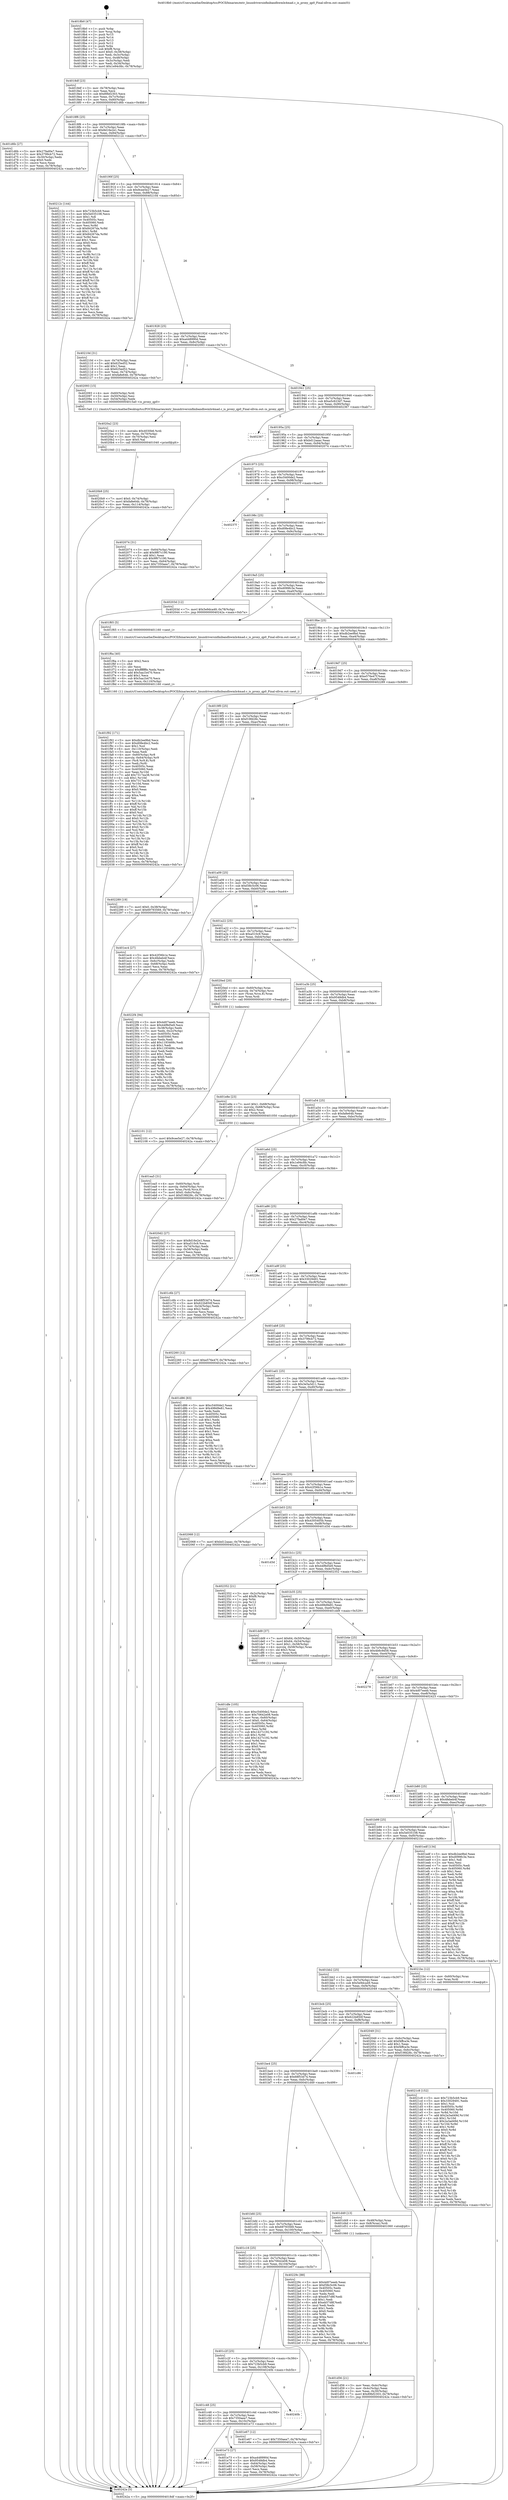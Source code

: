 digraph "0x4018b0" {
  label = "0x4018b0 (/mnt/c/Users/mathe/Desktop/tcc/POCII/binaries/extr_linuxdriversinfinibandhwmlx4mad.c_is_proxy_qp0_Final-ollvm.out::main(0))"
  labelloc = "t"
  node[shape=record]

  Entry [label="",width=0.3,height=0.3,shape=circle,fillcolor=black,style=filled]
  "0x4018df" [label="{
     0x4018df [23]\l
     | [instrs]\l
     &nbsp;&nbsp;0x4018df \<+3\>: mov -0x78(%rbp),%eax\l
     &nbsp;&nbsp;0x4018e2 \<+2\>: mov %eax,%ecx\l
     &nbsp;&nbsp;0x4018e4 \<+6\>: sub $0x89bf2303,%ecx\l
     &nbsp;&nbsp;0x4018ea \<+3\>: mov %eax,-0x7c(%rbp)\l
     &nbsp;&nbsp;0x4018ed \<+3\>: mov %ecx,-0x80(%rbp)\l
     &nbsp;&nbsp;0x4018f0 \<+6\>: je 0000000000401d6b \<main+0x4bb\>\l
  }"]
  "0x401d6b" [label="{
     0x401d6b [27]\l
     | [instrs]\l
     &nbsp;&nbsp;0x401d6b \<+5\>: mov $0x27fad0e7,%eax\l
     &nbsp;&nbsp;0x401d70 \<+5\>: mov $0x3799cb72,%ecx\l
     &nbsp;&nbsp;0x401d75 \<+3\>: mov -0x30(%rbp),%edx\l
     &nbsp;&nbsp;0x401d78 \<+3\>: cmp $0x0,%edx\l
     &nbsp;&nbsp;0x401d7b \<+3\>: cmove %ecx,%eax\l
     &nbsp;&nbsp;0x401d7e \<+3\>: mov %eax,-0x78(%rbp)\l
     &nbsp;&nbsp;0x401d81 \<+5\>: jmp 000000000040242a \<main+0xb7a\>\l
  }"]
  "0x4018f6" [label="{
     0x4018f6 [25]\l
     | [instrs]\l
     &nbsp;&nbsp;0x4018f6 \<+5\>: jmp 00000000004018fb \<main+0x4b\>\l
     &nbsp;&nbsp;0x4018fb \<+3\>: mov -0x7c(%rbp),%eax\l
     &nbsp;&nbsp;0x4018fe \<+5\>: sub $0x8d16e2e1,%eax\l
     &nbsp;&nbsp;0x401903 \<+6\>: mov %eax,-0x84(%rbp)\l
     &nbsp;&nbsp;0x401909 \<+6\>: je 000000000040212c \<main+0x87c\>\l
  }"]
  Exit [label="",width=0.3,height=0.3,shape=circle,fillcolor=black,style=filled,peripheries=2]
  "0x40212c" [label="{
     0x40212c [144]\l
     | [instrs]\l
     &nbsp;&nbsp;0x40212c \<+5\>: mov $0x723b5cb9,%eax\l
     &nbsp;&nbsp;0x402131 \<+5\>: mov $0x5e035108,%ecx\l
     &nbsp;&nbsp;0x402136 \<+2\>: mov $0x1,%dl\l
     &nbsp;&nbsp;0x402138 \<+7\>: mov 0x40505c,%esi\l
     &nbsp;&nbsp;0x40213f \<+7\>: mov 0x405060,%edi\l
     &nbsp;&nbsp;0x402146 \<+3\>: mov %esi,%r8d\l
     &nbsp;&nbsp;0x402149 \<+7\>: sub $0x84267da,%r8d\l
     &nbsp;&nbsp;0x402150 \<+4\>: sub $0x1,%r8d\l
     &nbsp;&nbsp;0x402154 \<+7\>: add $0x84267da,%r8d\l
     &nbsp;&nbsp;0x40215b \<+4\>: imul %r8d,%esi\l
     &nbsp;&nbsp;0x40215f \<+3\>: and $0x1,%esi\l
     &nbsp;&nbsp;0x402162 \<+3\>: cmp $0x0,%esi\l
     &nbsp;&nbsp;0x402165 \<+4\>: sete %r9b\l
     &nbsp;&nbsp;0x402169 \<+3\>: cmp $0xa,%edi\l
     &nbsp;&nbsp;0x40216c \<+4\>: setl %r10b\l
     &nbsp;&nbsp;0x402170 \<+3\>: mov %r9b,%r11b\l
     &nbsp;&nbsp;0x402173 \<+4\>: xor $0xff,%r11b\l
     &nbsp;&nbsp;0x402177 \<+3\>: mov %r10b,%bl\l
     &nbsp;&nbsp;0x40217a \<+3\>: xor $0xff,%bl\l
     &nbsp;&nbsp;0x40217d \<+3\>: xor $0x1,%dl\l
     &nbsp;&nbsp;0x402180 \<+3\>: mov %r11b,%r14b\l
     &nbsp;&nbsp;0x402183 \<+4\>: and $0xff,%r14b\l
     &nbsp;&nbsp;0x402187 \<+3\>: and %dl,%r9b\l
     &nbsp;&nbsp;0x40218a \<+3\>: mov %bl,%r15b\l
     &nbsp;&nbsp;0x40218d \<+4\>: and $0xff,%r15b\l
     &nbsp;&nbsp;0x402191 \<+3\>: and %dl,%r10b\l
     &nbsp;&nbsp;0x402194 \<+3\>: or %r9b,%r14b\l
     &nbsp;&nbsp;0x402197 \<+3\>: or %r10b,%r15b\l
     &nbsp;&nbsp;0x40219a \<+3\>: xor %r15b,%r14b\l
     &nbsp;&nbsp;0x40219d \<+3\>: or %bl,%r11b\l
     &nbsp;&nbsp;0x4021a0 \<+4\>: xor $0xff,%r11b\l
     &nbsp;&nbsp;0x4021a4 \<+3\>: or $0x1,%dl\l
     &nbsp;&nbsp;0x4021a7 \<+3\>: and %dl,%r11b\l
     &nbsp;&nbsp;0x4021aa \<+3\>: or %r11b,%r14b\l
     &nbsp;&nbsp;0x4021ad \<+4\>: test $0x1,%r14b\l
     &nbsp;&nbsp;0x4021b1 \<+3\>: cmovne %ecx,%eax\l
     &nbsp;&nbsp;0x4021b4 \<+3\>: mov %eax,-0x78(%rbp)\l
     &nbsp;&nbsp;0x4021b7 \<+5\>: jmp 000000000040242a \<main+0xb7a\>\l
  }"]
  "0x40190f" [label="{
     0x40190f [25]\l
     | [instrs]\l
     &nbsp;&nbsp;0x40190f \<+5\>: jmp 0000000000401914 \<main+0x64\>\l
     &nbsp;&nbsp;0x401914 \<+3\>: mov -0x7c(%rbp),%eax\l
     &nbsp;&nbsp;0x401917 \<+5\>: sub $0x9cee5e27,%eax\l
     &nbsp;&nbsp;0x40191c \<+6\>: mov %eax,-0x88(%rbp)\l
     &nbsp;&nbsp;0x401922 \<+6\>: je 000000000040210d \<main+0x85d\>\l
  }"]
  "0x4021c8" [label="{
     0x4021c8 [152]\l
     | [instrs]\l
     &nbsp;&nbsp;0x4021c8 \<+5\>: mov $0x723b5cb9,%ecx\l
     &nbsp;&nbsp;0x4021cd \<+5\>: mov $0x33029491,%edx\l
     &nbsp;&nbsp;0x4021d2 \<+3\>: mov $0x1,%sil\l
     &nbsp;&nbsp;0x4021d5 \<+8\>: mov 0x40505c,%r8d\l
     &nbsp;&nbsp;0x4021dd \<+8\>: mov 0x405060,%r9d\l
     &nbsp;&nbsp;0x4021e5 \<+3\>: mov %r8d,%r10d\l
     &nbsp;&nbsp;0x4021e8 \<+7\>: add $0x2a3ad49d,%r10d\l
     &nbsp;&nbsp;0x4021ef \<+4\>: sub $0x1,%r10d\l
     &nbsp;&nbsp;0x4021f3 \<+7\>: sub $0x2a3ad49d,%r10d\l
     &nbsp;&nbsp;0x4021fa \<+4\>: imul %r10d,%r8d\l
     &nbsp;&nbsp;0x4021fe \<+4\>: and $0x1,%r8d\l
     &nbsp;&nbsp;0x402202 \<+4\>: cmp $0x0,%r8d\l
     &nbsp;&nbsp;0x402206 \<+4\>: sete %r11b\l
     &nbsp;&nbsp;0x40220a \<+4\>: cmp $0xa,%r9d\l
     &nbsp;&nbsp;0x40220e \<+3\>: setl %bl\l
     &nbsp;&nbsp;0x402211 \<+3\>: mov %r11b,%r14b\l
     &nbsp;&nbsp;0x402214 \<+4\>: xor $0xff,%r14b\l
     &nbsp;&nbsp;0x402218 \<+3\>: mov %bl,%r15b\l
     &nbsp;&nbsp;0x40221b \<+4\>: xor $0xff,%r15b\l
     &nbsp;&nbsp;0x40221f \<+4\>: xor $0x0,%sil\l
     &nbsp;&nbsp;0x402223 \<+3\>: mov %r14b,%r12b\l
     &nbsp;&nbsp;0x402226 \<+4\>: and $0x0,%r12b\l
     &nbsp;&nbsp;0x40222a \<+3\>: and %sil,%r11b\l
     &nbsp;&nbsp;0x40222d \<+3\>: mov %r15b,%r13b\l
     &nbsp;&nbsp;0x402230 \<+4\>: and $0x0,%r13b\l
     &nbsp;&nbsp;0x402234 \<+3\>: and %sil,%bl\l
     &nbsp;&nbsp;0x402237 \<+3\>: or %r11b,%r12b\l
     &nbsp;&nbsp;0x40223a \<+3\>: or %bl,%r13b\l
     &nbsp;&nbsp;0x40223d \<+3\>: xor %r13b,%r12b\l
     &nbsp;&nbsp;0x402240 \<+3\>: or %r15b,%r14b\l
     &nbsp;&nbsp;0x402243 \<+4\>: xor $0xff,%r14b\l
     &nbsp;&nbsp;0x402247 \<+4\>: or $0x0,%sil\l
     &nbsp;&nbsp;0x40224b \<+3\>: and %sil,%r14b\l
     &nbsp;&nbsp;0x40224e \<+3\>: or %r14b,%r12b\l
     &nbsp;&nbsp;0x402251 \<+4\>: test $0x1,%r12b\l
     &nbsp;&nbsp;0x402255 \<+3\>: cmovne %edx,%ecx\l
     &nbsp;&nbsp;0x402258 \<+3\>: mov %ecx,-0x78(%rbp)\l
     &nbsp;&nbsp;0x40225b \<+5\>: jmp 000000000040242a \<main+0xb7a\>\l
  }"]
  "0x40210d" [label="{
     0x40210d [31]\l
     | [instrs]\l
     &nbsp;&nbsp;0x40210d \<+3\>: mov -0x74(%rbp),%eax\l
     &nbsp;&nbsp;0x402110 \<+5\>: add $0x625ed52,%eax\l
     &nbsp;&nbsp;0x402115 \<+3\>: add $0x1,%eax\l
     &nbsp;&nbsp;0x402118 \<+5\>: sub $0x625ed52,%eax\l
     &nbsp;&nbsp;0x40211d \<+3\>: mov %eax,-0x74(%rbp)\l
     &nbsp;&nbsp;0x402120 \<+7\>: movl $0xfa8e64b,-0x78(%rbp)\l
     &nbsp;&nbsp;0x402127 \<+5\>: jmp 000000000040242a \<main+0xb7a\>\l
  }"]
  "0x401928" [label="{
     0x401928 [25]\l
     | [instrs]\l
     &nbsp;&nbsp;0x401928 \<+5\>: jmp 000000000040192d \<main+0x7d\>\l
     &nbsp;&nbsp;0x40192d \<+3\>: mov -0x7c(%rbp),%eax\l
     &nbsp;&nbsp;0x401930 \<+5\>: sub $0xa448990d,%eax\l
     &nbsp;&nbsp;0x401935 \<+6\>: mov %eax,-0x8c(%rbp)\l
     &nbsp;&nbsp;0x40193b \<+6\>: je 0000000000402093 \<main+0x7e3\>\l
  }"]
  "0x402101" [label="{
     0x402101 [12]\l
     | [instrs]\l
     &nbsp;&nbsp;0x402101 \<+7\>: movl $0x9cee5e27,-0x78(%rbp)\l
     &nbsp;&nbsp;0x402108 \<+5\>: jmp 000000000040242a \<main+0xb7a\>\l
  }"]
  "0x402093" [label="{
     0x402093 [15]\l
     | [instrs]\l
     &nbsp;&nbsp;0x402093 \<+4\>: mov -0x60(%rbp),%rdi\l
     &nbsp;&nbsp;0x402097 \<+3\>: mov -0x50(%rbp),%esi\l
     &nbsp;&nbsp;0x40209a \<+3\>: mov -0x54(%rbp),%edx\l
     &nbsp;&nbsp;0x40209d \<+5\>: call 00000000004015a0 \<is_proxy_qp0\>\l
     | [calls]\l
     &nbsp;&nbsp;0x4015a0 \{1\} (/mnt/c/Users/mathe/Desktop/tcc/POCII/binaries/extr_linuxdriversinfinibandhwmlx4mad.c_is_proxy_qp0_Final-ollvm.out::is_proxy_qp0)\l
  }"]
  "0x401941" [label="{
     0x401941 [25]\l
     | [instrs]\l
     &nbsp;&nbsp;0x401941 \<+5\>: jmp 0000000000401946 \<main+0x96\>\l
     &nbsp;&nbsp;0x401946 \<+3\>: mov -0x7c(%rbp),%eax\l
     &nbsp;&nbsp;0x401949 \<+5\>: sub $0xa5c623d7,%eax\l
     &nbsp;&nbsp;0x40194e \<+6\>: mov %eax,-0x90(%rbp)\l
     &nbsp;&nbsp;0x401954 \<+6\>: je 0000000000402367 \<main+0xab7\>\l
  }"]
  "0x4020b9" [label="{
     0x4020b9 [25]\l
     | [instrs]\l
     &nbsp;&nbsp;0x4020b9 \<+7\>: movl $0x0,-0x74(%rbp)\l
     &nbsp;&nbsp;0x4020c0 \<+7\>: movl $0xfa8e64b,-0x78(%rbp)\l
     &nbsp;&nbsp;0x4020c7 \<+6\>: mov %eax,-0x114(%rbp)\l
     &nbsp;&nbsp;0x4020cd \<+5\>: jmp 000000000040242a \<main+0xb7a\>\l
  }"]
  "0x402367" [label="{
     0x402367\l
  }", style=dashed]
  "0x40195a" [label="{
     0x40195a [25]\l
     | [instrs]\l
     &nbsp;&nbsp;0x40195a \<+5\>: jmp 000000000040195f \<main+0xaf\>\l
     &nbsp;&nbsp;0x40195f \<+3\>: mov -0x7c(%rbp),%eax\l
     &nbsp;&nbsp;0x401962 \<+5\>: sub $0xbd12aaac,%eax\l
     &nbsp;&nbsp;0x401967 \<+6\>: mov %eax,-0x94(%rbp)\l
     &nbsp;&nbsp;0x40196d \<+6\>: je 0000000000402074 \<main+0x7c4\>\l
  }"]
  "0x4020a2" [label="{
     0x4020a2 [23]\l
     | [instrs]\l
     &nbsp;&nbsp;0x4020a2 \<+10\>: movabs $0x4030b6,%rdi\l
     &nbsp;&nbsp;0x4020ac \<+3\>: mov %eax,-0x70(%rbp)\l
     &nbsp;&nbsp;0x4020af \<+3\>: mov -0x70(%rbp),%esi\l
     &nbsp;&nbsp;0x4020b2 \<+2\>: mov $0x0,%al\l
     &nbsp;&nbsp;0x4020b4 \<+5\>: call 0000000000401040 \<printf@plt\>\l
     | [calls]\l
     &nbsp;&nbsp;0x401040 \{1\} (unknown)\l
  }"]
  "0x402074" [label="{
     0x402074 [31]\l
     | [instrs]\l
     &nbsp;&nbsp;0x402074 \<+3\>: mov -0x64(%rbp),%eax\l
     &nbsp;&nbsp;0x402077 \<+5\>: add $0x9f67c190,%eax\l
     &nbsp;&nbsp;0x40207c \<+3\>: add $0x1,%eax\l
     &nbsp;&nbsp;0x40207f \<+5\>: sub $0x9f67c190,%eax\l
     &nbsp;&nbsp;0x402084 \<+3\>: mov %eax,-0x64(%rbp)\l
     &nbsp;&nbsp;0x402087 \<+7\>: movl $0x7350aea7,-0x78(%rbp)\l
     &nbsp;&nbsp;0x40208e \<+5\>: jmp 000000000040242a \<main+0xb7a\>\l
  }"]
  "0x401973" [label="{
     0x401973 [25]\l
     | [instrs]\l
     &nbsp;&nbsp;0x401973 \<+5\>: jmp 0000000000401978 \<main+0xc8\>\l
     &nbsp;&nbsp;0x401978 \<+3\>: mov -0x7c(%rbp),%eax\l
     &nbsp;&nbsp;0x40197b \<+5\>: sub $0xc5400de2,%eax\l
     &nbsp;&nbsp;0x401980 \<+6\>: mov %eax,-0x98(%rbp)\l
     &nbsp;&nbsp;0x401986 \<+6\>: je 000000000040237f \<main+0xacf\>\l
  }"]
  "0x401f92" [label="{
     0x401f92 [171]\l
     | [instrs]\l
     &nbsp;&nbsp;0x401f92 \<+5\>: mov $0xdb2ee9bd,%ecx\l
     &nbsp;&nbsp;0x401f97 \<+5\>: mov $0xd08e4bc2,%edx\l
     &nbsp;&nbsp;0x401f9c \<+3\>: mov $0x1,%sil\l
     &nbsp;&nbsp;0x401f9f \<+6\>: mov -0x110(%rbp),%edi\l
     &nbsp;&nbsp;0x401fa5 \<+3\>: imul %eax,%edi\l
     &nbsp;&nbsp;0x401fa8 \<+4\>: mov -0x60(%rbp),%r8\l
     &nbsp;&nbsp;0x401fac \<+4\>: movslq -0x64(%rbp),%r9\l
     &nbsp;&nbsp;0x401fb0 \<+4\>: mov (%r8,%r9,8),%r8\l
     &nbsp;&nbsp;0x401fb4 \<+3\>: mov %edi,(%r8)\l
     &nbsp;&nbsp;0x401fb7 \<+7\>: mov 0x40505c,%eax\l
     &nbsp;&nbsp;0x401fbe \<+7\>: mov 0x405060,%edi\l
     &nbsp;&nbsp;0x401fc5 \<+3\>: mov %eax,%r10d\l
     &nbsp;&nbsp;0x401fc8 \<+7\>: add $0x7317ea38,%r10d\l
     &nbsp;&nbsp;0x401fcf \<+4\>: sub $0x1,%r10d\l
     &nbsp;&nbsp;0x401fd3 \<+7\>: sub $0x7317ea38,%r10d\l
     &nbsp;&nbsp;0x401fda \<+4\>: imul %r10d,%eax\l
     &nbsp;&nbsp;0x401fde \<+3\>: and $0x1,%eax\l
     &nbsp;&nbsp;0x401fe1 \<+3\>: cmp $0x0,%eax\l
     &nbsp;&nbsp;0x401fe4 \<+4\>: sete %r11b\l
     &nbsp;&nbsp;0x401fe8 \<+3\>: cmp $0xa,%edi\l
     &nbsp;&nbsp;0x401feb \<+3\>: setl %bl\l
     &nbsp;&nbsp;0x401fee \<+3\>: mov %r11b,%r14b\l
     &nbsp;&nbsp;0x401ff1 \<+4\>: xor $0xff,%r14b\l
     &nbsp;&nbsp;0x401ff5 \<+3\>: mov %bl,%r15b\l
     &nbsp;&nbsp;0x401ff8 \<+4\>: xor $0xff,%r15b\l
     &nbsp;&nbsp;0x401ffc \<+4\>: xor $0x0,%sil\l
     &nbsp;&nbsp;0x402000 \<+3\>: mov %r14b,%r12b\l
     &nbsp;&nbsp;0x402003 \<+4\>: and $0x0,%r12b\l
     &nbsp;&nbsp;0x402007 \<+3\>: and %sil,%r11b\l
     &nbsp;&nbsp;0x40200a \<+3\>: mov %r15b,%r13b\l
     &nbsp;&nbsp;0x40200d \<+4\>: and $0x0,%r13b\l
     &nbsp;&nbsp;0x402011 \<+3\>: and %sil,%bl\l
     &nbsp;&nbsp;0x402014 \<+3\>: or %r11b,%r12b\l
     &nbsp;&nbsp;0x402017 \<+3\>: or %bl,%r13b\l
     &nbsp;&nbsp;0x40201a \<+3\>: xor %r13b,%r12b\l
     &nbsp;&nbsp;0x40201d \<+3\>: or %r15b,%r14b\l
     &nbsp;&nbsp;0x402020 \<+4\>: xor $0xff,%r14b\l
     &nbsp;&nbsp;0x402024 \<+4\>: or $0x0,%sil\l
     &nbsp;&nbsp;0x402028 \<+3\>: and %sil,%r14b\l
     &nbsp;&nbsp;0x40202b \<+3\>: or %r14b,%r12b\l
     &nbsp;&nbsp;0x40202e \<+4\>: test $0x1,%r12b\l
     &nbsp;&nbsp;0x402032 \<+3\>: cmovne %edx,%ecx\l
     &nbsp;&nbsp;0x402035 \<+3\>: mov %ecx,-0x78(%rbp)\l
     &nbsp;&nbsp;0x402038 \<+5\>: jmp 000000000040242a \<main+0xb7a\>\l
  }"]
  "0x40237f" [label="{
     0x40237f\l
  }", style=dashed]
  "0x40198c" [label="{
     0x40198c [25]\l
     | [instrs]\l
     &nbsp;&nbsp;0x40198c \<+5\>: jmp 0000000000401991 \<main+0xe1\>\l
     &nbsp;&nbsp;0x401991 \<+3\>: mov -0x7c(%rbp),%eax\l
     &nbsp;&nbsp;0x401994 \<+5\>: sub $0xd08e4bc2,%eax\l
     &nbsp;&nbsp;0x401999 \<+6\>: mov %eax,-0x9c(%rbp)\l
     &nbsp;&nbsp;0x40199f \<+6\>: je 000000000040203d \<main+0x78d\>\l
  }"]
  "0x401f6a" [label="{
     0x401f6a [40]\l
     | [instrs]\l
     &nbsp;&nbsp;0x401f6a \<+5\>: mov $0x2,%ecx\l
     &nbsp;&nbsp;0x401f6f \<+1\>: cltd\l
     &nbsp;&nbsp;0x401f70 \<+2\>: idiv %ecx\l
     &nbsp;&nbsp;0x401f72 \<+6\>: imul $0xfffffffe,%edx,%ecx\l
     &nbsp;&nbsp;0x401f78 \<+6\>: add $0x5aa1b470,%ecx\l
     &nbsp;&nbsp;0x401f7e \<+3\>: add $0x1,%ecx\l
     &nbsp;&nbsp;0x401f81 \<+6\>: sub $0x5aa1b470,%ecx\l
     &nbsp;&nbsp;0x401f87 \<+6\>: mov %ecx,-0x110(%rbp)\l
     &nbsp;&nbsp;0x401f8d \<+5\>: call 0000000000401160 \<next_i\>\l
     | [calls]\l
     &nbsp;&nbsp;0x401160 \{1\} (/mnt/c/Users/mathe/Desktop/tcc/POCII/binaries/extr_linuxdriversinfinibandhwmlx4mad.c_is_proxy_qp0_Final-ollvm.out::next_i)\l
  }"]
  "0x40203d" [label="{
     0x40203d [12]\l
     | [instrs]\l
     &nbsp;&nbsp;0x40203d \<+7\>: movl $0x5e9dca49,-0x78(%rbp)\l
     &nbsp;&nbsp;0x402044 \<+5\>: jmp 000000000040242a \<main+0xb7a\>\l
  }"]
  "0x4019a5" [label="{
     0x4019a5 [25]\l
     | [instrs]\l
     &nbsp;&nbsp;0x4019a5 \<+5\>: jmp 00000000004019aa \<main+0xfa\>\l
     &nbsp;&nbsp;0x4019aa \<+3\>: mov -0x7c(%rbp),%eax\l
     &nbsp;&nbsp;0x4019ad \<+5\>: sub $0xd099fc3e,%eax\l
     &nbsp;&nbsp;0x4019b2 \<+6\>: mov %eax,-0xa0(%rbp)\l
     &nbsp;&nbsp;0x4019b8 \<+6\>: je 0000000000401f65 \<main+0x6b5\>\l
  }"]
  "0x401ea5" [label="{
     0x401ea5 [31]\l
     | [instrs]\l
     &nbsp;&nbsp;0x401ea5 \<+4\>: mov -0x60(%rbp),%rdi\l
     &nbsp;&nbsp;0x401ea9 \<+4\>: movslq -0x64(%rbp),%rcx\l
     &nbsp;&nbsp;0x401ead \<+4\>: mov %rax,(%rdi,%rcx,8)\l
     &nbsp;&nbsp;0x401eb1 \<+7\>: movl $0x0,-0x6c(%rbp)\l
     &nbsp;&nbsp;0x401eb8 \<+7\>: movl $0xf19fd28c,-0x78(%rbp)\l
     &nbsp;&nbsp;0x401ebf \<+5\>: jmp 000000000040242a \<main+0xb7a\>\l
  }"]
  "0x401f65" [label="{
     0x401f65 [5]\l
     | [instrs]\l
     &nbsp;&nbsp;0x401f65 \<+5\>: call 0000000000401160 \<next_i\>\l
     | [calls]\l
     &nbsp;&nbsp;0x401160 \{1\} (/mnt/c/Users/mathe/Desktop/tcc/POCII/binaries/extr_linuxdriversinfinibandhwmlx4mad.c_is_proxy_qp0_Final-ollvm.out::next_i)\l
  }"]
  "0x4019be" [label="{
     0x4019be [25]\l
     | [instrs]\l
     &nbsp;&nbsp;0x4019be \<+5\>: jmp 00000000004019c3 \<main+0x113\>\l
     &nbsp;&nbsp;0x4019c3 \<+3\>: mov -0x7c(%rbp),%eax\l
     &nbsp;&nbsp;0x4019c6 \<+5\>: sub $0xdb2ee9bd,%eax\l
     &nbsp;&nbsp;0x4019cb \<+6\>: mov %eax,-0xa4(%rbp)\l
     &nbsp;&nbsp;0x4019d1 \<+6\>: je 00000000004023bb \<main+0xb0b\>\l
  }"]
  "0x401c61" [label="{
     0x401c61\l
  }", style=dashed]
  "0x4023bb" [label="{
     0x4023bb\l
  }", style=dashed]
  "0x4019d7" [label="{
     0x4019d7 [25]\l
     | [instrs]\l
     &nbsp;&nbsp;0x4019d7 \<+5\>: jmp 00000000004019dc \<main+0x12c\>\l
     &nbsp;&nbsp;0x4019dc \<+3\>: mov -0x7c(%rbp),%eax\l
     &nbsp;&nbsp;0x4019df \<+5\>: sub $0xe576e47f,%eax\l
     &nbsp;&nbsp;0x4019e4 \<+6\>: mov %eax,-0xa8(%rbp)\l
     &nbsp;&nbsp;0x4019ea \<+6\>: je 0000000000402289 \<main+0x9d9\>\l
  }"]
  "0x401e73" [label="{
     0x401e73 [27]\l
     | [instrs]\l
     &nbsp;&nbsp;0x401e73 \<+5\>: mov $0xa448990d,%eax\l
     &nbsp;&nbsp;0x401e78 \<+5\>: mov $0x9548db4,%ecx\l
     &nbsp;&nbsp;0x401e7d \<+3\>: mov -0x64(%rbp),%edx\l
     &nbsp;&nbsp;0x401e80 \<+3\>: cmp -0x58(%rbp),%edx\l
     &nbsp;&nbsp;0x401e83 \<+3\>: cmovl %ecx,%eax\l
     &nbsp;&nbsp;0x401e86 \<+3\>: mov %eax,-0x78(%rbp)\l
     &nbsp;&nbsp;0x401e89 \<+5\>: jmp 000000000040242a \<main+0xb7a\>\l
  }"]
  "0x402289" [label="{
     0x402289 [19]\l
     | [instrs]\l
     &nbsp;&nbsp;0x402289 \<+7\>: movl $0x0,-0x38(%rbp)\l
     &nbsp;&nbsp;0x402290 \<+7\>: movl $0x69793569,-0x78(%rbp)\l
     &nbsp;&nbsp;0x402297 \<+5\>: jmp 000000000040242a \<main+0xb7a\>\l
  }"]
  "0x4019f0" [label="{
     0x4019f0 [25]\l
     | [instrs]\l
     &nbsp;&nbsp;0x4019f0 \<+5\>: jmp 00000000004019f5 \<main+0x145\>\l
     &nbsp;&nbsp;0x4019f5 \<+3\>: mov -0x7c(%rbp),%eax\l
     &nbsp;&nbsp;0x4019f8 \<+5\>: sub $0xf19fd28c,%eax\l
     &nbsp;&nbsp;0x4019fd \<+6\>: mov %eax,-0xac(%rbp)\l
     &nbsp;&nbsp;0x401a03 \<+6\>: je 0000000000401ec4 \<main+0x614\>\l
  }"]
  "0x401c48" [label="{
     0x401c48 [25]\l
     | [instrs]\l
     &nbsp;&nbsp;0x401c48 \<+5\>: jmp 0000000000401c4d \<main+0x39d\>\l
     &nbsp;&nbsp;0x401c4d \<+3\>: mov -0x7c(%rbp),%eax\l
     &nbsp;&nbsp;0x401c50 \<+5\>: sub $0x7350aea7,%eax\l
     &nbsp;&nbsp;0x401c55 \<+6\>: mov %eax,-0x10c(%rbp)\l
     &nbsp;&nbsp;0x401c5b \<+6\>: je 0000000000401e73 \<main+0x5c3\>\l
  }"]
  "0x401ec4" [label="{
     0x401ec4 [27]\l
     | [instrs]\l
     &nbsp;&nbsp;0x401ec4 \<+5\>: mov $0x42f36b1e,%eax\l
     &nbsp;&nbsp;0x401ec9 \<+5\>: mov $0x4febeb4f,%ecx\l
     &nbsp;&nbsp;0x401ece \<+3\>: mov -0x6c(%rbp),%edx\l
     &nbsp;&nbsp;0x401ed1 \<+3\>: cmp -0x68(%rbp),%edx\l
     &nbsp;&nbsp;0x401ed4 \<+3\>: cmovl %ecx,%eax\l
     &nbsp;&nbsp;0x401ed7 \<+3\>: mov %eax,-0x78(%rbp)\l
     &nbsp;&nbsp;0x401eda \<+5\>: jmp 000000000040242a \<main+0xb7a\>\l
  }"]
  "0x401a09" [label="{
     0x401a09 [25]\l
     | [instrs]\l
     &nbsp;&nbsp;0x401a09 \<+5\>: jmp 0000000000401a0e \<main+0x15e\>\l
     &nbsp;&nbsp;0x401a0e \<+3\>: mov -0x7c(%rbp),%eax\l
     &nbsp;&nbsp;0x401a11 \<+5\>: sub $0xf38c5c06,%eax\l
     &nbsp;&nbsp;0x401a16 \<+6\>: mov %eax,-0xb0(%rbp)\l
     &nbsp;&nbsp;0x401a1c \<+6\>: je 00000000004022f4 \<main+0xa44\>\l
  }"]
  "0x40240b" [label="{
     0x40240b\l
  }", style=dashed]
  "0x4022f4" [label="{
     0x4022f4 [94]\l
     | [instrs]\l
     &nbsp;&nbsp;0x4022f4 \<+5\>: mov $0x4d07eeeb,%eax\l
     &nbsp;&nbsp;0x4022f9 \<+5\>: mov $0x44f8d5e9,%ecx\l
     &nbsp;&nbsp;0x4022fe \<+3\>: mov -0x38(%rbp),%edx\l
     &nbsp;&nbsp;0x402301 \<+3\>: mov %edx,-0x2c(%rbp)\l
     &nbsp;&nbsp;0x402304 \<+7\>: mov 0x40505c,%edx\l
     &nbsp;&nbsp;0x40230b \<+7\>: mov 0x405060,%esi\l
     &nbsp;&nbsp;0x402312 \<+2\>: mov %edx,%edi\l
     &nbsp;&nbsp;0x402314 \<+6\>: add $0x1193468c,%edi\l
     &nbsp;&nbsp;0x40231a \<+3\>: sub $0x1,%edi\l
     &nbsp;&nbsp;0x40231d \<+6\>: sub $0x1193468c,%edi\l
     &nbsp;&nbsp;0x402323 \<+3\>: imul %edi,%edx\l
     &nbsp;&nbsp;0x402326 \<+3\>: and $0x1,%edx\l
     &nbsp;&nbsp;0x402329 \<+3\>: cmp $0x0,%edx\l
     &nbsp;&nbsp;0x40232c \<+4\>: sete %r8b\l
     &nbsp;&nbsp;0x402330 \<+3\>: cmp $0xa,%esi\l
     &nbsp;&nbsp;0x402333 \<+4\>: setl %r9b\l
     &nbsp;&nbsp;0x402337 \<+3\>: mov %r8b,%r10b\l
     &nbsp;&nbsp;0x40233a \<+3\>: and %r9b,%r10b\l
     &nbsp;&nbsp;0x40233d \<+3\>: xor %r9b,%r8b\l
     &nbsp;&nbsp;0x402340 \<+3\>: or %r8b,%r10b\l
     &nbsp;&nbsp;0x402343 \<+4\>: test $0x1,%r10b\l
     &nbsp;&nbsp;0x402347 \<+3\>: cmovne %ecx,%eax\l
     &nbsp;&nbsp;0x40234a \<+3\>: mov %eax,-0x78(%rbp)\l
     &nbsp;&nbsp;0x40234d \<+5\>: jmp 000000000040242a \<main+0xb7a\>\l
  }"]
  "0x401a22" [label="{
     0x401a22 [25]\l
     | [instrs]\l
     &nbsp;&nbsp;0x401a22 \<+5\>: jmp 0000000000401a27 \<main+0x177\>\l
     &nbsp;&nbsp;0x401a27 \<+3\>: mov -0x7c(%rbp),%eax\l
     &nbsp;&nbsp;0x401a2a \<+5\>: sub $0xa510c9,%eax\l
     &nbsp;&nbsp;0x401a2f \<+6\>: mov %eax,-0xb4(%rbp)\l
     &nbsp;&nbsp;0x401a35 \<+6\>: je 00000000004020ed \<main+0x83d\>\l
  }"]
  "0x401c2f" [label="{
     0x401c2f [25]\l
     | [instrs]\l
     &nbsp;&nbsp;0x401c2f \<+5\>: jmp 0000000000401c34 \<main+0x384\>\l
     &nbsp;&nbsp;0x401c34 \<+3\>: mov -0x7c(%rbp),%eax\l
     &nbsp;&nbsp;0x401c37 \<+5\>: sub $0x723b5cb9,%eax\l
     &nbsp;&nbsp;0x401c3c \<+6\>: mov %eax,-0x108(%rbp)\l
     &nbsp;&nbsp;0x401c42 \<+6\>: je 000000000040240b \<main+0xb5b\>\l
  }"]
  "0x4020ed" [label="{
     0x4020ed [20]\l
     | [instrs]\l
     &nbsp;&nbsp;0x4020ed \<+4\>: mov -0x60(%rbp),%rax\l
     &nbsp;&nbsp;0x4020f1 \<+4\>: movslq -0x74(%rbp),%rcx\l
     &nbsp;&nbsp;0x4020f5 \<+4\>: mov (%rax,%rcx,8),%rax\l
     &nbsp;&nbsp;0x4020f9 \<+3\>: mov %rax,%rdi\l
     &nbsp;&nbsp;0x4020fc \<+5\>: call 0000000000401030 \<free@plt\>\l
     | [calls]\l
     &nbsp;&nbsp;0x401030 \{1\} (unknown)\l
  }"]
  "0x401a3b" [label="{
     0x401a3b [25]\l
     | [instrs]\l
     &nbsp;&nbsp;0x401a3b \<+5\>: jmp 0000000000401a40 \<main+0x190\>\l
     &nbsp;&nbsp;0x401a40 \<+3\>: mov -0x7c(%rbp),%eax\l
     &nbsp;&nbsp;0x401a43 \<+5\>: sub $0x9548db4,%eax\l
     &nbsp;&nbsp;0x401a48 \<+6\>: mov %eax,-0xb8(%rbp)\l
     &nbsp;&nbsp;0x401a4e \<+6\>: je 0000000000401e8e \<main+0x5de\>\l
  }"]
  "0x401e67" [label="{
     0x401e67 [12]\l
     | [instrs]\l
     &nbsp;&nbsp;0x401e67 \<+7\>: movl $0x7350aea7,-0x78(%rbp)\l
     &nbsp;&nbsp;0x401e6e \<+5\>: jmp 000000000040242a \<main+0xb7a\>\l
  }"]
  "0x401e8e" [label="{
     0x401e8e [23]\l
     | [instrs]\l
     &nbsp;&nbsp;0x401e8e \<+7\>: movl $0x1,-0x68(%rbp)\l
     &nbsp;&nbsp;0x401e95 \<+4\>: movslq -0x68(%rbp),%rax\l
     &nbsp;&nbsp;0x401e99 \<+4\>: shl $0x2,%rax\l
     &nbsp;&nbsp;0x401e9d \<+3\>: mov %rax,%rdi\l
     &nbsp;&nbsp;0x401ea0 \<+5\>: call 0000000000401050 \<malloc@plt\>\l
     | [calls]\l
     &nbsp;&nbsp;0x401050 \{1\} (unknown)\l
  }"]
  "0x401a54" [label="{
     0x401a54 [25]\l
     | [instrs]\l
     &nbsp;&nbsp;0x401a54 \<+5\>: jmp 0000000000401a59 \<main+0x1a9\>\l
     &nbsp;&nbsp;0x401a59 \<+3\>: mov -0x7c(%rbp),%eax\l
     &nbsp;&nbsp;0x401a5c \<+5\>: sub $0xfa8e64b,%eax\l
     &nbsp;&nbsp;0x401a61 \<+6\>: mov %eax,-0xbc(%rbp)\l
     &nbsp;&nbsp;0x401a67 \<+6\>: je 00000000004020d2 \<main+0x822\>\l
  }"]
  "0x401c16" [label="{
     0x401c16 [25]\l
     | [instrs]\l
     &nbsp;&nbsp;0x401c16 \<+5\>: jmp 0000000000401c1b \<main+0x36b\>\l
     &nbsp;&nbsp;0x401c1b \<+3\>: mov -0x7c(%rbp),%eax\l
     &nbsp;&nbsp;0x401c1e \<+5\>: sub $0x70642e08,%eax\l
     &nbsp;&nbsp;0x401c23 \<+6\>: mov %eax,-0x104(%rbp)\l
     &nbsp;&nbsp;0x401c29 \<+6\>: je 0000000000401e67 \<main+0x5b7\>\l
  }"]
  "0x4020d2" [label="{
     0x4020d2 [27]\l
     | [instrs]\l
     &nbsp;&nbsp;0x4020d2 \<+5\>: mov $0x8d16e2e1,%eax\l
     &nbsp;&nbsp;0x4020d7 \<+5\>: mov $0xa510c9,%ecx\l
     &nbsp;&nbsp;0x4020dc \<+3\>: mov -0x74(%rbp),%edx\l
     &nbsp;&nbsp;0x4020df \<+3\>: cmp -0x58(%rbp),%edx\l
     &nbsp;&nbsp;0x4020e2 \<+3\>: cmovl %ecx,%eax\l
     &nbsp;&nbsp;0x4020e5 \<+3\>: mov %eax,-0x78(%rbp)\l
     &nbsp;&nbsp;0x4020e8 \<+5\>: jmp 000000000040242a \<main+0xb7a\>\l
  }"]
  "0x401a6d" [label="{
     0x401a6d [25]\l
     | [instrs]\l
     &nbsp;&nbsp;0x401a6d \<+5\>: jmp 0000000000401a72 \<main+0x1c2\>\l
     &nbsp;&nbsp;0x401a72 \<+3\>: mov -0x7c(%rbp),%eax\l
     &nbsp;&nbsp;0x401a75 \<+5\>: sub $0x1e94cfdc,%eax\l
     &nbsp;&nbsp;0x401a7a \<+6\>: mov %eax,-0xc0(%rbp)\l
     &nbsp;&nbsp;0x401a80 \<+6\>: je 0000000000401c6b \<main+0x3bb\>\l
  }"]
  "0x40229c" [label="{
     0x40229c [88]\l
     | [instrs]\l
     &nbsp;&nbsp;0x40229c \<+5\>: mov $0x4d07eeeb,%eax\l
     &nbsp;&nbsp;0x4022a1 \<+5\>: mov $0xf38c5c06,%ecx\l
     &nbsp;&nbsp;0x4022a6 \<+7\>: mov 0x40505c,%edx\l
     &nbsp;&nbsp;0x4022ad \<+7\>: mov 0x405060,%esi\l
     &nbsp;&nbsp;0x4022b4 \<+2\>: mov %edx,%edi\l
     &nbsp;&nbsp;0x4022b6 \<+6\>: sub $0xeb57d8f,%edi\l
     &nbsp;&nbsp;0x4022bc \<+3\>: sub $0x1,%edi\l
     &nbsp;&nbsp;0x4022bf \<+6\>: add $0xeb57d8f,%edi\l
     &nbsp;&nbsp;0x4022c5 \<+3\>: imul %edi,%edx\l
     &nbsp;&nbsp;0x4022c8 \<+3\>: and $0x1,%edx\l
     &nbsp;&nbsp;0x4022cb \<+3\>: cmp $0x0,%edx\l
     &nbsp;&nbsp;0x4022ce \<+4\>: sete %r8b\l
     &nbsp;&nbsp;0x4022d2 \<+3\>: cmp $0xa,%esi\l
     &nbsp;&nbsp;0x4022d5 \<+4\>: setl %r9b\l
     &nbsp;&nbsp;0x4022d9 \<+3\>: mov %r8b,%r10b\l
     &nbsp;&nbsp;0x4022dc \<+3\>: and %r9b,%r10b\l
     &nbsp;&nbsp;0x4022df \<+3\>: xor %r9b,%r8b\l
     &nbsp;&nbsp;0x4022e2 \<+3\>: or %r8b,%r10b\l
     &nbsp;&nbsp;0x4022e5 \<+4\>: test $0x1,%r10b\l
     &nbsp;&nbsp;0x4022e9 \<+3\>: cmovne %ecx,%eax\l
     &nbsp;&nbsp;0x4022ec \<+3\>: mov %eax,-0x78(%rbp)\l
     &nbsp;&nbsp;0x4022ef \<+5\>: jmp 000000000040242a \<main+0xb7a\>\l
  }"]
  "0x401c6b" [label="{
     0x401c6b [27]\l
     | [instrs]\l
     &nbsp;&nbsp;0x401c6b \<+5\>: mov $0x68f53d74,%eax\l
     &nbsp;&nbsp;0x401c70 \<+5\>: mov $0x622b850f,%ecx\l
     &nbsp;&nbsp;0x401c75 \<+3\>: mov -0x34(%rbp),%edx\l
     &nbsp;&nbsp;0x401c78 \<+3\>: cmp $0x2,%edx\l
     &nbsp;&nbsp;0x401c7b \<+3\>: cmovne %ecx,%eax\l
     &nbsp;&nbsp;0x401c7e \<+3\>: mov %eax,-0x78(%rbp)\l
     &nbsp;&nbsp;0x401c81 \<+5\>: jmp 000000000040242a \<main+0xb7a\>\l
  }"]
  "0x401a86" [label="{
     0x401a86 [25]\l
     | [instrs]\l
     &nbsp;&nbsp;0x401a86 \<+5\>: jmp 0000000000401a8b \<main+0x1db\>\l
     &nbsp;&nbsp;0x401a8b \<+3\>: mov -0x7c(%rbp),%eax\l
     &nbsp;&nbsp;0x401a8e \<+5\>: sub $0x27fad0e7,%eax\l
     &nbsp;&nbsp;0x401a93 \<+6\>: mov %eax,-0xc4(%rbp)\l
     &nbsp;&nbsp;0x401a99 \<+6\>: je 000000000040226c \<main+0x9bc\>\l
  }"]
  "0x40242a" [label="{
     0x40242a [5]\l
     | [instrs]\l
     &nbsp;&nbsp;0x40242a \<+5\>: jmp 00000000004018df \<main+0x2f\>\l
  }"]
  "0x4018b0" [label="{
     0x4018b0 [47]\l
     | [instrs]\l
     &nbsp;&nbsp;0x4018b0 \<+1\>: push %rbp\l
     &nbsp;&nbsp;0x4018b1 \<+3\>: mov %rsp,%rbp\l
     &nbsp;&nbsp;0x4018b4 \<+2\>: push %r15\l
     &nbsp;&nbsp;0x4018b6 \<+2\>: push %r14\l
     &nbsp;&nbsp;0x4018b8 \<+2\>: push %r13\l
     &nbsp;&nbsp;0x4018ba \<+2\>: push %r12\l
     &nbsp;&nbsp;0x4018bc \<+1\>: push %rbx\l
     &nbsp;&nbsp;0x4018bd \<+7\>: sub $0xf8,%rsp\l
     &nbsp;&nbsp;0x4018c4 \<+7\>: movl $0x0,-0x38(%rbp)\l
     &nbsp;&nbsp;0x4018cb \<+3\>: mov %edi,-0x3c(%rbp)\l
     &nbsp;&nbsp;0x4018ce \<+4\>: mov %rsi,-0x48(%rbp)\l
     &nbsp;&nbsp;0x4018d2 \<+3\>: mov -0x3c(%rbp),%edi\l
     &nbsp;&nbsp;0x4018d5 \<+3\>: mov %edi,-0x34(%rbp)\l
     &nbsp;&nbsp;0x4018d8 \<+7\>: movl $0x1e94cfdc,-0x78(%rbp)\l
  }"]
  "0x401dfe" [label="{
     0x401dfe [105]\l
     | [instrs]\l
     &nbsp;&nbsp;0x401dfe \<+5\>: mov $0xc5400de2,%ecx\l
     &nbsp;&nbsp;0x401e03 \<+5\>: mov $0x70642e08,%edx\l
     &nbsp;&nbsp;0x401e08 \<+4\>: mov %rax,-0x60(%rbp)\l
     &nbsp;&nbsp;0x401e0c \<+7\>: movl $0x0,-0x64(%rbp)\l
     &nbsp;&nbsp;0x401e13 \<+7\>: mov 0x40505c,%esi\l
     &nbsp;&nbsp;0x401e1a \<+8\>: mov 0x405060,%r8d\l
     &nbsp;&nbsp;0x401e22 \<+3\>: mov %esi,%r9d\l
     &nbsp;&nbsp;0x401e25 \<+7\>: sub $0x1427c192,%r9d\l
     &nbsp;&nbsp;0x401e2c \<+4\>: sub $0x1,%r9d\l
     &nbsp;&nbsp;0x401e30 \<+7\>: add $0x1427c192,%r9d\l
     &nbsp;&nbsp;0x401e37 \<+4\>: imul %r9d,%esi\l
     &nbsp;&nbsp;0x401e3b \<+3\>: and $0x1,%esi\l
     &nbsp;&nbsp;0x401e3e \<+3\>: cmp $0x0,%esi\l
     &nbsp;&nbsp;0x401e41 \<+4\>: sete %r10b\l
     &nbsp;&nbsp;0x401e45 \<+4\>: cmp $0xa,%r8d\l
     &nbsp;&nbsp;0x401e49 \<+4\>: setl %r11b\l
     &nbsp;&nbsp;0x401e4d \<+3\>: mov %r10b,%bl\l
     &nbsp;&nbsp;0x401e50 \<+3\>: and %r11b,%bl\l
     &nbsp;&nbsp;0x401e53 \<+3\>: xor %r11b,%r10b\l
     &nbsp;&nbsp;0x401e56 \<+3\>: or %r10b,%bl\l
     &nbsp;&nbsp;0x401e59 \<+3\>: test $0x1,%bl\l
     &nbsp;&nbsp;0x401e5c \<+3\>: cmovne %edx,%ecx\l
     &nbsp;&nbsp;0x401e5f \<+3\>: mov %ecx,-0x78(%rbp)\l
     &nbsp;&nbsp;0x401e62 \<+5\>: jmp 000000000040242a \<main+0xb7a\>\l
  }"]
  "0x40226c" [label="{
     0x40226c\l
  }", style=dashed]
  "0x401a9f" [label="{
     0x401a9f [25]\l
     | [instrs]\l
     &nbsp;&nbsp;0x401a9f \<+5\>: jmp 0000000000401aa4 \<main+0x1f4\>\l
     &nbsp;&nbsp;0x401aa4 \<+3\>: mov -0x7c(%rbp),%eax\l
     &nbsp;&nbsp;0x401aa7 \<+5\>: sub $0x33029491,%eax\l
     &nbsp;&nbsp;0x401aac \<+6\>: mov %eax,-0xc8(%rbp)\l
     &nbsp;&nbsp;0x401ab2 \<+6\>: je 0000000000402260 \<main+0x9b0\>\l
  }"]
  "0x401d56" [label="{
     0x401d56 [21]\l
     | [instrs]\l
     &nbsp;&nbsp;0x401d56 \<+3\>: mov %eax,-0x4c(%rbp)\l
     &nbsp;&nbsp;0x401d59 \<+3\>: mov -0x4c(%rbp),%eax\l
     &nbsp;&nbsp;0x401d5c \<+3\>: mov %eax,-0x30(%rbp)\l
     &nbsp;&nbsp;0x401d5f \<+7\>: movl $0x89bf2303,-0x78(%rbp)\l
     &nbsp;&nbsp;0x401d66 \<+5\>: jmp 000000000040242a \<main+0xb7a\>\l
  }"]
  "0x402260" [label="{
     0x402260 [12]\l
     | [instrs]\l
     &nbsp;&nbsp;0x402260 \<+7\>: movl $0xe576e47f,-0x78(%rbp)\l
     &nbsp;&nbsp;0x402267 \<+5\>: jmp 000000000040242a \<main+0xb7a\>\l
  }"]
  "0x401ab8" [label="{
     0x401ab8 [25]\l
     | [instrs]\l
     &nbsp;&nbsp;0x401ab8 \<+5\>: jmp 0000000000401abd \<main+0x20d\>\l
     &nbsp;&nbsp;0x401abd \<+3\>: mov -0x7c(%rbp),%eax\l
     &nbsp;&nbsp;0x401ac0 \<+5\>: sub $0x3799cb72,%eax\l
     &nbsp;&nbsp;0x401ac5 \<+6\>: mov %eax,-0xcc(%rbp)\l
     &nbsp;&nbsp;0x401acb \<+6\>: je 0000000000401d86 \<main+0x4d6\>\l
  }"]
  "0x401bfd" [label="{
     0x401bfd [25]\l
     | [instrs]\l
     &nbsp;&nbsp;0x401bfd \<+5\>: jmp 0000000000401c02 \<main+0x352\>\l
     &nbsp;&nbsp;0x401c02 \<+3\>: mov -0x7c(%rbp),%eax\l
     &nbsp;&nbsp;0x401c05 \<+5\>: sub $0x69793569,%eax\l
     &nbsp;&nbsp;0x401c0a \<+6\>: mov %eax,-0x100(%rbp)\l
     &nbsp;&nbsp;0x401c10 \<+6\>: je 000000000040229c \<main+0x9ec\>\l
  }"]
  "0x401d86" [label="{
     0x401d86 [83]\l
     | [instrs]\l
     &nbsp;&nbsp;0x401d86 \<+5\>: mov $0xc5400de2,%eax\l
     &nbsp;&nbsp;0x401d8b \<+5\>: mov $0x498d9e81,%ecx\l
     &nbsp;&nbsp;0x401d90 \<+2\>: xor %edx,%edx\l
     &nbsp;&nbsp;0x401d92 \<+7\>: mov 0x40505c,%esi\l
     &nbsp;&nbsp;0x401d99 \<+7\>: mov 0x405060,%edi\l
     &nbsp;&nbsp;0x401da0 \<+3\>: sub $0x1,%edx\l
     &nbsp;&nbsp;0x401da3 \<+3\>: mov %esi,%r8d\l
     &nbsp;&nbsp;0x401da6 \<+3\>: add %edx,%r8d\l
     &nbsp;&nbsp;0x401da9 \<+4\>: imul %r8d,%esi\l
     &nbsp;&nbsp;0x401dad \<+3\>: and $0x1,%esi\l
     &nbsp;&nbsp;0x401db0 \<+3\>: cmp $0x0,%esi\l
     &nbsp;&nbsp;0x401db3 \<+4\>: sete %r9b\l
     &nbsp;&nbsp;0x401db7 \<+3\>: cmp $0xa,%edi\l
     &nbsp;&nbsp;0x401dba \<+4\>: setl %r10b\l
     &nbsp;&nbsp;0x401dbe \<+3\>: mov %r9b,%r11b\l
     &nbsp;&nbsp;0x401dc1 \<+3\>: and %r10b,%r11b\l
     &nbsp;&nbsp;0x401dc4 \<+3\>: xor %r10b,%r9b\l
     &nbsp;&nbsp;0x401dc7 \<+3\>: or %r9b,%r11b\l
     &nbsp;&nbsp;0x401dca \<+4\>: test $0x1,%r11b\l
     &nbsp;&nbsp;0x401dce \<+3\>: cmovne %ecx,%eax\l
     &nbsp;&nbsp;0x401dd1 \<+3\>: mov %eax,-0x78(%rbp)\l
     &nbsp;&nbsp;0x401dd4 \<+5\>: jmp 000000000040242a \<main+0xb7a\>\l
  }"]
  "0x401ad1" [label="{
     0x401ad1 [25]\l
     | [instrs]\l
     &nbsp;&nbsp;0x401ad1 \<+5\>: jmp 0000000000401ad6 \<main+0x226\>\l
     &nbsp;&nbsp;0x401ad6 \<+3\>: mov -0x7c(%rbp),%eax\l
     &nbsp;&nbsp;0x401ad9 \<+5\>: sub $0x3e5a3d11,%eax\l
     &nbsp;&nbsp;0x401ade \<+6\>: mov %eax,-0xd0(%rbp)\l
     &nbsp;&nbsp;0x401ae4 \<+6\>: je 0000000000401cd9 \<main+0x429\>\l
  }"]
  "0x401d49" [label="{
     0x401d49 [13]\l
     | [instrs]\l
     &nbsp;&nbsp;0x401d49 \<+4\>: mov -0x48(%rbp),%rax\l
     &nbsp;&nbsp;0x401d4d \<+4\>: mov 0x8(%rax),%rdi\l
     &nbsp;&nbsp;0x401d51 \<+5\>: call 0000000000401060 \<atoi@plt\>\l
     | [calls]\l
     &nbsp;&nbsp;0x401060 \{1\} (unknown)\l
  }"]
  "0x401cd9" [label="{
     0x401cd9\l
  }", style=dashed]
  "0x401aea" [label="{
     0x401aea [25]\l
     | [instrs]\l
     &nbsp;&nbsp;0x401aea \<+5\>: jmp 0000000000401aef \<main+0x23f\>\l
     &nbsp;&nbsp;0x401aef \<+3\>: mov -0x7c(%rbp),%eax\l
     &nbsp;&nbsp;0x401af2 \<+5\>: sub $0x42f36b1e,%eax\l
     &nbsp;&nbsp;0x401af7 \<+6\>: mov %eax,-0xd4(%rbp)\l
     &nbsp;&nbsp;0x401afd \<+6\>: je 0000000000402068 \<main+0x7b8\>\l
  }"]
  "0x401be4" [label="{
     0x401be4 [25]\l
     | [instrs]\l
     &nbsp;&nbsp;0x401be4 \<+5\>: jmp 0000000000401be9 \<main+0x339\>\l
     &nbsp;&nbsp;0x401be9 \<+3\>: mov -0x7c(%rbp),%eax\l
     &nbsp;&nbsp;0x401bec \<+5\>: sub $0x68f53d74,%eax\l
     &nbsp;&nbsp;0x401bf1 \<+6\>: mov %eax,-0xfc(%rbp)\l
     &nbsp;&nbsp;0x401bf7 \<+6\>: je 0000000000401d49 \<main+0x499\>\l
  }"]
  "0x402068" [label="{
     0x402068 [12]\l
     | [instrs]\l
     &nbsp;&nbsp;0x402068 \<+7\>: movl $0xbd12aaac,-0x78(%rbp)\l
     &nbsp;&nbsp;0x40206f \<+5\>: jmp 000000000040242a \<main+0xb7a\>\l
  }"]
  "0x401b03" [label="{
     0x401b03 [25]\l
     | [instrs]\l
     &nbsp;&nbsp;0x401b03 \<+5\>: jmp 0000000000401b08 \<main+0x258\>\l
     &nbsp;&nbsp;0x401b08 \<+3\>: mov -0x7c(%rbp),%eax\l
     &nbsp;&nbsp;0x401b0b \<+5\>: sub $0x4305405b,%eax\l
     &nbsp;&nbsp;0x401b10 \<+6\>: mov %eax,-0xd8(%rbp)\l
     &nbsp;&nbsp;0x401b16 \<+6\>: je 0000000000401d3d \<main+0x48d\>\l
  }"]
  "0x401c86" [label="{
     0x401c86\l
  }", style=dashed]
  "0x401d3d" [label="{
     0x401d3d\l
  }", style=dashed]
  "0x401b1c" [label="{
     0x401b1c [25]\l
     | [instrs]\l
     &nbsp;&nbsp;0x401b1c \<+5\>: jmp 0000000000401b21 \<main+0x271\>\l
     &nbsp;&nbsp;0x401b21 \<+3\>: mov -0x7c(%rbp),%eax\l
     &nbsp;&nbsp;0x401b24 \<+5\>: sub $0x44f8d5e9,%eax\l
     &nbsp;&nbsp;0x401b29 \<+6\>: mov %eax,-0xdc(%rbp)\l
     &nbsp;&nbsp;0x401b2f \<+6\>: je 0000000000402352 \<main+0xaa2\>\l
  }"]
  "0x401bcb" [label="{
     0x401bcb [25]\l
     | [instrs]\l
     &nbsp;&nbsp;0x401bcb \<+5\>: jmp 0000000000401bd0 \<main+0x320\>\l
     &nbsp;&nbsp;0x401bd0 \<+3\>: mov -0x7c(%rbp),%eax\l
     &nbsp;&nbsp;0x401bd3 \<+5\>: sub $0x622b850f,%eax\l
     &nbsp;&nbsp;0x401bd8 \<+6\>: mov %eax,-0xf8(%rbp)\l
     &nbsp;&nbsp;0x401bde \<+6\>: je 0000000000401c86 \<main+0x3d6\>\l
  }"]
  "0x402352" [label="{
     0x402352 [21]\l
     | [instrs]\l
     &nbsp;&nbsp;0x402352 \<+3\>: mov -0x2c(%rbp),%eax\l
     &nbsp;&nbsp;0x402355 \<+7\>: add $0xf8,%rsp\l
     &nbsp;&nbsp;0x40235c \<+1\>: pop %rbx\l
     &nbsp;&nbsp;0x40235d \<+2\>: pop %r12\l
     &nbsp;&nbsp;0x40235f \<+2\>: pop %r13\l
     &nbsp;&nbsp;0x402361 \<+2\>: pop %r14\l
     &nbsp;&nbsp;0x402363 \<+2\>: pop %r15\l
     &nbsp;&nbsp;0x402365 \<+1\>: pop %rbp\l
     &nbsp;&nbsp;0x402366 \<+1\>: ret\l
  }"]
  "0x401b35" [label="{
     0x401b35 [25]\l
     | [instrs]\l
     &nbsp;&nbsp;0x401b35 \<+5\>: jmp 0000000000401b3a \<main+0x28a\>\l
     &nbsp;&nbsp;0x401b3a \<+3\>: mov -0x7c(%rbp),%eax\l
     &nbsp;&nbsp;0x401b3d \<+5\>: sub $0x498d9e81,%eax\l
     &nbsp;&nbsp;0x401b42 \<+6\>: mov %eax,-0xe0(%rbp)\l
     &nbsp;&nbsp;0x401b48 \<+6\>: je 0000000000401dd9 \<main+0x529\>\l
  }"]
  "0x402049" [label="{
     0x402049 [31]\l
     | [instrs]\l
     &nbsp;&nbsp;0x402049 \<+3\>: mov -0x6c(%rbp),%eax\l
     &nbsp;&nbsp;0x40204c \<+5\>: add $0xf4ffca3e,%eax\l
     &nbsp;&nbsp;0x402051 \<+3\>: add $0x1,%eax\l
     &nbsp;&nbsp;0x402054 \<+5\>: sub $0xf4ffca3e,%eax\l
     &nbsp;&nbsp;0x402059 \<+3\>: mov %eax,-0x6c(%rbp)\l
     &nbsp;&nbsp;0x40205c \<+7\>: movl $0xf19fd28c,-0x78(%rbp)\l
     &nbsp;&nbsp;0x402063 \<+5\>: jmp 000000000040242a \<main+0xb7a\>\l
  }"]
  "0x401dd9" [label="{
     0x401dd9 [37]\l
     | [instrs]\l
     &nbsp;&nbsp;0x401dd9 \<+7\>: movl $0x64,-0x50(%rbp)\l
     &nbsp;&nbsp;0x401de0 \<+7\>: movl $0x64,-0x54(%rbp)\l
     &nbsp;&nbsp;0x401de7 \<+7\>: movl $0x1,-0x58(%rbp)\l
     &nbsp;&nbsp;0x401dee \<+4\>: movslq -0x58(%rbp),%rax\l
     &nbsp;&nbsp;0x401df2 \<+4\>: shl $0x3,%rax\l
     &nbsp;&nbsp;0x401df6 \<+3\>: mov %rax,%rdi\l
     &nbsp;&nbsp;0x401df9 \<+5\>: call 0000000000401050 \<malloc@plt\>\l
     | [calls]\l
     &nbsp;&nbsp;0x401050 \{1\} (unknown)\l
  }"]
  "0x401b4e" [label="{
     0x401b4e [25]\l
     | [instrs]\l
     &nbsp;&nbsp;0x401b4e \<+5\>: jmp 0000000000401b53 \<main+0x2a3\>\l
     &nbsp;&nbsp;0x401b53 \<+3\>: mov -0x7c(%rbp),%eax\l
     &nbsp;&nbsp;0x401b56 \<+5\>: sub $0x4b6c9d58,%eax\l
     &nbsp;&nbsp;0x401b5b \<+6\>: mov %eax,-0xe4(%rbp)\l
     &nbsp;&nbsp;0x401b61 \<+6\>: je 0000000000402278 \<main+0x9c8\>\l
  }"]
  "0x401bb2" [label="{
     0x401bb2 [25]\l
     | [instrs]\l
     &nbsp;&nbsp;0x401bb2 \<+5\>: jmp 0000000000401bb7 \<main+0x307\>\l
     &nbsp;&nbsp;0x401bb7 \<+3\>: mov -0x7c(%rbp),%eax\l
     &nbsp;&nbsp;0x401bba \<+5\>: sub $0x5e9dca49,%eax\l
     &nbsp;&nbsp;0x401bbf \<+6\>: mov %eax,-0xf4(%rbp)\l
     &nbsp;&nbsp;0x401bc5 \<+6\>: je 0000000000402049 \<main+0x799\>\l
  }"]
  "0x402278" [label="{
     0x402278\l
  }", style=dashed]
  "0x401b67" [label="{
     0x401b67 [25]\l
     | [instrs]\l
     &nbsp;&nbsp;0x401b67 \<+5\>: jmp 0000000000401b6c \<main+0x2bc\>\l
     &nbsp;&nbsp;0x401b6c \<+3\>: mov -0x7c(%rbp),%eax\l
     &nbsp;&nbsp;0x401b6f \<+5\>: sub $0x4d07eeeb,%eax\l
     &nbsp;&nbsp;0x401b74 \<+6\>: mov %eax,-0xe8(%rbp)\l
     &nbsp;&nbsp;0x401b7a \<+6\>: je 0000000000402423 \<main+0xb73\>\l
  }"]
  "0x4021bc" [label="{
     0x4021bc [12]\l
     | [instrs]\l
     &nbsp;&nbsp;0x4021bc \<+4\>: mov -0x60(%rbp),%rax\l
     &nbsp;&nbsp;0x4021c0 \<+3\>: mov %rax,%rdi\l
     &nbsp;&nbsp;0x4021c3 \<+5\>: call 0000000000401030 \<free@plt\>\l
     | [calls]\l
     &nbsp;&nbsp;0x401030 \{1\} (unknown)\l
  }"]
  "0x402423" [label="{
     0x402423\l
  }", style=dashed]
  "0x401b80" [label="{
     0x401b80 [25]\l
     | [instrs]\l
     &nbsp;&nbsp;0x401b80 \<+5\>: jmp 0000000000401b85 \<main+0x2d5\>\l
     &nbsp;&nbsp;0x401b85 \<+3\>: mov -0x7c(%rbp),%eax\l
     &nbsp;&nbsp;0x401b88 \<+5\>: sub $0x4febeb4f,%eax\l
     &nbsp;&nbsp;0x401b8d \<+6\>: mov %eax,-0xec(%rbp)\l
     &nbsp;&nbsp;0x401b93 \<+6\>: je 0000000000401edf \<main+0x62f\>\l
  }"]
  "0x401b99" [label="{
     0x401b99 [25]\l
     | [instrs]\l
     &nbsp;&nbsp;0x401b99 \<+5\>: jmp 0000000000401b9e \<main+0x2ee\>\l
     &nbsp;&nbsp;0x401b9e \<+3\>: mov -0x7c(%rbp),%eax\l
     &nbsp;&nbsp;0x401ba1 \<+5\>: sub $0x5e035108,%eax\l
     &nbsp;&nbsp;0x401ba6 \<+6\>: mov %eax,-0xf0(%rbp)\l
     &nbsp;&nbsp;0x401bac \<+6\>: je 00000000004021bc \<main+0x90c\>\l
  }"]
  "0x401edf" [label="{
     0x401edf [134]\l
     | [instrs]\l
     &nbsp;&nbsp;0x401edf \<+5\>: mov $0xdb2ee9bd,%eax\l
     &nbsp;&nbsp;0x401ee4 \<+5\>: mov $0xd099fc3e,%ecx\l
     &nbsp;&nbsp;0x401ee9 \<+2\>: mov $0x1,%dl\l
     &nbsp;&nbsp;0x401eeb \<+2\>: xor %esi,%esi\l
     &nbsp;&nbsp;0x401eed \<+7\>: mov 0x40505c,%edi\l
     &nbsp;&nbsp;0x401ef4 \<+8\>: mov 0x405060,%r8d\l
     &nbsp;&nbsp;0x401efc \<+3\>: sub $0x1,%esi\l
     &nbsp;&nbsp;0x401eff \<+3\>: mov %edi,%r9d\l
     &nbsp;&nbsp;0x401f02 \<+3\>: add %esi,%r9d\l
     &nbsp;&nbsp;0x401f05 \<+4\>: imul %r9d,%edi\l
     &nbsp;&nbsp;0x401f09 \<+3\>: and $0x1,%edi\l
     &nbsp;&nbsp;0x401f0c \<+3\>: cmp $0x0,%edi\l
     &nbsp;&nbsp;0x401f0f \<+4\>: sete %r10b\l
     &nbsp;&nbsp;0x401f13 \<+4\>: cmp $0xa,%r8d\l
     &nbsp;&nbsp;0x401f17 \<+4\>: setl %r11b\l
     &nbsp;&nbsp;0x401f1b \<+3\>: mov %r10b,%bl\l
     &nbsp;&nbsp;0x401f1e \<+3\>: xor $0xff,%bl\l
     &nbsp;&nbsp;0x401f21 \<+3\>: mov %r11b,%r14b\l
     &nbsp;&nbsp;0x401f24 \<+4\>: xor $0xff,%r14b\l
     &nbsp;&nbsp;0x401f28 \<+3\>: xor $0x1,%dl\l
     &nbsp;&nbsp;0x401f2b \<+3\>: mov %bl,%r15b\l
     &nbsp;&nbsp;0x401f2e \<+4\>: and $0xff,%r15b\l
     &nbsp;&nbsp;0x401f32 \<+3\>: and %dl,%r10b\l
     &nbsp;&nbsp;0x401f35 \<+3\>: mov %r14b,%r12b\l
     &nbsp;&nbsp;0x401f38 \<+4\>: and $0xff,%r12b\l
     &nbsp;&nbsp;0x401f3c \<+3\>: and %dl,%r11b\l
     &nbsp;&nbsp;0x401f3f \<+3\>: or %r10b,%r15b\l
     &nbsp;&nbsp;0x401f42 \<+3\>: or %r11b,%r12b\l
     &nbsp;&nbsp;0x401f45 \<+3\>: xor %r12b,%r15b\l
     &nbsp;&nbsp;0x401f48 \<+3\>: or %r14b,%bl\l
     &nbsp;&nbsp;0x401f4b \<+3\>: xor $0xff,%bl\l
     &nbsp;&nbsp;0x401f4e \<+3\>: or $0x1,%dl\l
     &nbsp;&nbsp;0x401f51 \<+2\>: and %dl,%bl\l
     &nbsp;&nbsp;0x401f53 \<+3\>: or %bl,%r15b\l
     &nbsp;&nbsp;0x401f56 \<+4\>: test $0x1,%r15b\l
     &nbsp;&nbsp;0x401f5a \<+3\>: cmovne %ecx,%eax\l
     &nbsp;&nbsp;0x401f5d \<+3\>: mov %eax,-0x78(%rbp)\l
     &nbsp;&nbsp;0x401f60 \<+5\>: jmp 000000000040242a \<main+0xb7a\>\l
  }"]
  Entry -> "0x4018b0" [label=" 1"]
  "0x4018df" -> "0x401d6b" [label=" 1"]
  "0x4018df" -> "0x4018f6" [label=" 28"]
  "0x402352" -> Exit [label=" 1"]
  "0x4018f6" -> "0x40212c" [label=" 1"]
  "0x4018f6" -> "0x40190f" [label=" 27"]
  "0x4022f4" -> "0x40242a" [label=" 1"]
  "0x40190f" -> "0x40210d" [label=" 1"]
  "0x40190f" -> "0x401928" [label=" 26"]
  "0x40229c" -> "0x40242a" [label=" 1"]
  "0x401928" -> "0x402093" [label=" 1"]
  "0x401928" -> "0x401941" [label=" 25"]
  "0x402289" -> "0x40242a" [label=" 1"]
  "0x401941" -> "0x402367" [label=" 0"]
  "0x401941" -> "0x40195a" [label=" 25"]
  "0x402260" -> "0x40242a" [label=" 1"]
  "0x40195a" -> "0x402074" [label=" 1"]
  "0x40195a" -> "0x401973" [label=" 24"]
  "0x4021c8" -> "0x40242a" [label=" 1"]
  "0x401973" -> "0x40237f" [label=" 0"]
  "0x401973" -> "0x40198c" [label=" 24"]
  "0x4021bc" -> "0x4021c8" [label=" 1"]
  "0x40198c" -> "0x40203d" [label=" 1"]
  "0x40198c" -> "0x4019a5" [label=" 23"]
  "0x40212c" -> "0x40242a" [label=" 1"]
  "0x4019a5" -> "0x401f65" [label=" 1"]
  "0x4019a5" -> "0x4019be" [label=" 22"]
  "0x40210d" -> "0x40242a" [label=" 1"]
  "0x4019be" -> "0x4023bb" [label=" 0"]
  "0x4019be" -> "0x4019d7" [label=" 22"]
  "0x402101" -> "0x40242a" [label=" 1"]
  "0x4019d7" -> "0x402289" [label=" 1"]
  "0x4019d7" -> "0x4019f0" [label=" 21"]
  "0x4020ed" -> "0x402101" [label=" 1"]
  "0x4019f0" -> "0x401ec4" [label=" 2"]
  "0x4019f0" -> "0x401a09" [label=" 19"]
  "0x4020b9" -> "0x40242a" [label=" 1"]
  "0x401a09" -> "0x4022f4" [label=" 1"]
  "0x401a09" -> "0x401a22" [label=" 18"]
  "0x4020a2" -> "0x4020b9" [label=" 1"]
  "0x401a22" -> "0x4020ed" [label=" 1"]
  "0x401a22" -> "0x401a3b" [label=" 17"]
  "0x402074" -> "0x40242a" [label=" 1"]
  "0x401a3b" -> "0x401e8e" [label=" 1"]
  "0x401a3b" -> "0x401a54" [label=" 16"]
  "0x402068" -> "0x40242a" [label=" 1"]
  "0x401a54" -> "0x4020d2" [label=" 2"]
  "0x401a54" -> "0x401a6d" [label=" 14"]
  "0x40203d" -> "0x40242a" [label=" 1"]
  "0x401a6d" -> "0x401c6b" [label=" 1"]
  "0x401a6d" -> "0x401a86" [label=" 13"]
  "0x401c6b" -> "0x40242a" [label=" 1"]
  "0x4018b0" -> "0x4018df" [label=" 1"]
  "0x40242a" -> "0x4018df" [label=" 28"]
  "0x401f92" -> "0x40242a" [label=" 1"]
  "0x401a86" -> "0x40226c" [label=" 0"]
  "0x401a86" -> "0x401a9f" [label=" 13"]
  "0x401f65" -> "0x401f6a" [label=" 1"]
  "0x401a9f" -> "0x402260" [label=" 1"]
  "0x401a9f" -> "0x401ab8" [label=" 12"]
  "0x401edf" -> "0x40242a" [label=" 1"]
  "0x401ab8" -> "0x401d86" [label=" 1"]
  "0x401ab8" -> "0x401ad1" [label=" 11"]
  "0x401ec4" -> "0x40242a" [label=" 2"]
  "0x401ad1" -> "0x401cd9" [label=" 0"]
  "0x401ad1" -> "0x401aea" [label=" 11"]
  "0x401ea5" -> "0x40242a" [label=" 1"]
  "0x401aea" -> "0x402068" [label=" 1"]
  "0x401aea" -> "0x401b03" [label=" 10"]
  "0x401e73" -> "0x40242a" [label=" 2"]
  "0x401b03" -> "0x401d3d" [label=" 0"]
  "0x401b03" -> "0x401b1c" [label=" 10"]
  "0x401c48" -> "0x401c61" [label=" 0"]
  "0x401b1c" -> "0x402352" [label=" 1"]
  "0x401b1c" -> "0x401b35" [label=" 9"]
  "0x4020d2" -> "0x40242a" [label=" 2"]
  "0x401b35" -> "0x401dd9" [label=" 1"]
  "0x401b35" -> "0x401b4e" [label=" 8"]
  "0x401c2f" -> "0x401c48" [label=" 2"]
  "0x401b4e" -> "0x402278" [label=" 0"]
  "0x401b4e" -> "0x401b67" [label=" 8"]
  "0x402093" -> "0x4020a2" [label=" 1"]
  "0x401b67" -> "0x402423" [label=" 0"]
  "0x401b67" -> "0x401b80" [label=" 8"]
  "0x401e67" -> "0x40242a" [label=" 1"]
  "0x401b80" -> "0x401edf" [label=" 1"]
  "0x401b80" -> "0x401b99" [label=" 7"]
  "0x401c16" -> "0x401c2f" [label=" 2"]
  "0x401b99" -> "0x4021bc" [label=" 1"]
  "0x401b99" -> "0x401bb2" [label=" 6"]
  "0x401c2f" -> "0x40240b" [label=" 0"]
  "0x401bb2" -> "0x402049" [label=" 1"]
  "0x401bb2" -> "0x401bcb" [label=" 5"]
  "0x401c48" -> "0x401e73" [label=" 2"]
  "0x401bcb" -> "0x401c86" [label=" 0"]
  "0x401bcb" -> "0x401be4" [label=" 5"]
  "0x401e8e" -> "0x401ea5" [label=" 1"]
  "0x401be4" -> "0x401d49" [label=" 1"]
  "0x401be4" -> "0x401bfd" [label=" 4"]
  "0x401d49" -> "0x401d56" [label=" 1"]
  "0x401d56" -> "0x40242a" [label=" 1"]
  "0x401d6b" -> "0x40242a" [label=" 1"]
  "0x401d86" -> "0x40242a" [label=" 1"]
  "0x401dd9" -> "0x401dfe" [label=" 1"]
  "0x401dfe" -> "0x40242a" [label=" 1"]
  "0x401f6a" -> "0x401f92" [label=" 1"]
  "0x401bfd" -> "0x40229c" [label=" 1"]
  "0x401bfd" -> "0x401c16" [label=" 3"]
  "0x402049" -> "0x40242a" [label=" 1"]
  "0x401c16" -> "0x401e67" [label=" 1"]
}
